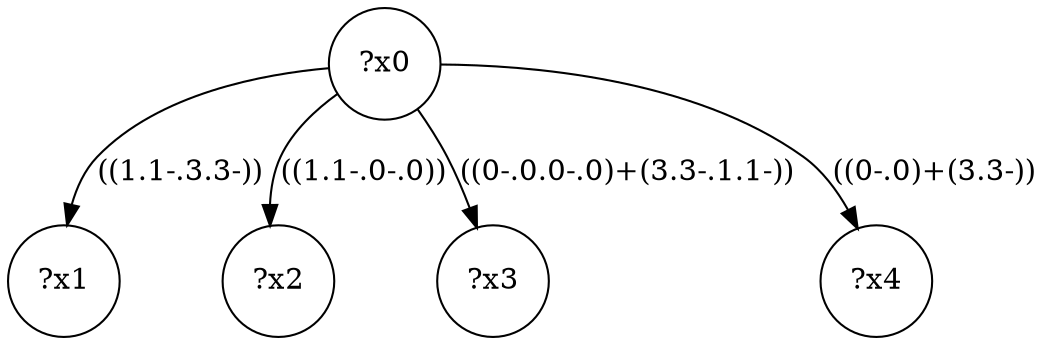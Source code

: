 digraph g {
	x0 [shape=circle, label="?x0"];
	x1 [shape=circle, label="?x1"];
	x0 -> x1 [label="((1.1-.3.3-))"];
	x2 [shape=circle, label="?x2"];
	x0 -> x2 [label="((1.1-.0-.0))"];
	x3 [shape=circle, label="?x3"];
	x0 -> x3 [label="((0-.0.0-.0)+(3.3-.1.1-))"];
	x4 [shape=circle, label="?x4"];
	x0 -> x4 [label="((0-.0)+(3.3-))"];
}
